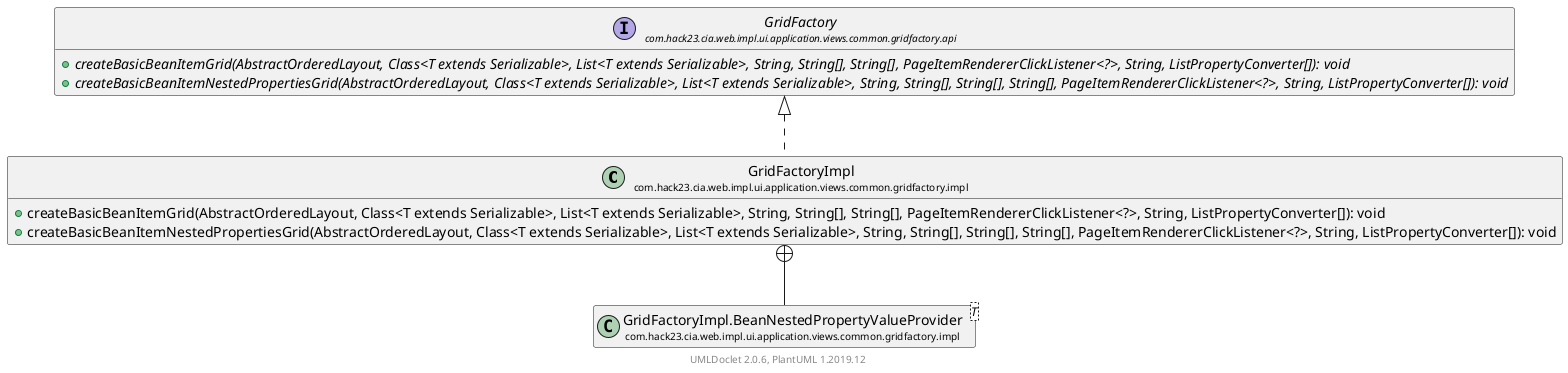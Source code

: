 @startuml
    set namespaceSeparator none
    hide empty fields
    hide empty methods

    class "<size:14>GridFactoryImpl\n<size:10>com.hack23.cia.web.impl.ui.application.views.common.gridfactory.impl" as com.hack23.cia.web.impl.ui.application.views.common.gridfactory.impl.GridFactoryImpl [[GridFactoryImpl.html]] {
        +createBasicBeanItemGrid(AbstractOrderedLayout, Class<T extends Serializable>, List<T extends Serializable>, String, String[], String[], PageItemRendererClickListener<?>, String, ListPropertyConverter[]): void
        +createBasicBeanItemNestedPropertiesGrid(AbstractOrderedLayout, Class<T extends Serializable>, List<T extends Serializable>, String, String[], String[], String[], PageItemRendererClickListener<?>, String, ListPropertyConverter[]): void
    }

    interface "<size:14>GridFactory\n<size:10>com.hack23.cia.web.impl.ui.application.views.common.gridfactory.api" as com.hack23.cia.web.impl.ui.application.views.common.gridfactory.api.GridFactory [[../api/GridFactory.html]] {
        {abstract} +createBasicBeanItemGrid(AbstractOrderedLayout, Class<T extends Serializable>, List<T extends Serializable>, String, String[], String[], PageItemRendererClickListener<?>, String, ListPropertyConverter[]): void
        {abstract} +createBasicBeanItemNestedPropertiesGrid(AbstractOrderedLayout, Class<T extends Serializable>, List<T extends Serializable>, String, String[], String[], String[], PageItemRendererClickListener<?>, String, ListPropertyConverter[]): void
    }
    class "<size:14>GridFactoryImpl.BeanNestedPropertyValueProvider\n<size:10>com.hack23.cia.web.impl.ui.application.views.common.gridfactory.impl" as com.hack23.cia.web.impl.ui.application.views.common.gridfactory.impl.GridFactoryImpl.BeanNestedPropertyValueProvider<T> [[GridFactoryImpl.BeanNestedPropertyValueProvider.html]]

    com.hack23.cia.web.impl.ui.application.views.common.gridfactory.api.GridFactory <|.. com.hack23.cia.web.impl.ui.application.views.common.gridfactory.impl.GridFactoryImpl
    com.hack23.cia.web.impl.ui.application.views.common.gridfactory.impl.GridFactoryImpl +-- com.hack23.cia.web.impl.ui.application.views.common.gridfactory.impl.GridFactoryImpl.BeanNestedPropertyValueProvider

    center footer UMLDoclet 2.0.6, PlantUML 1.2019.12
@enduml
